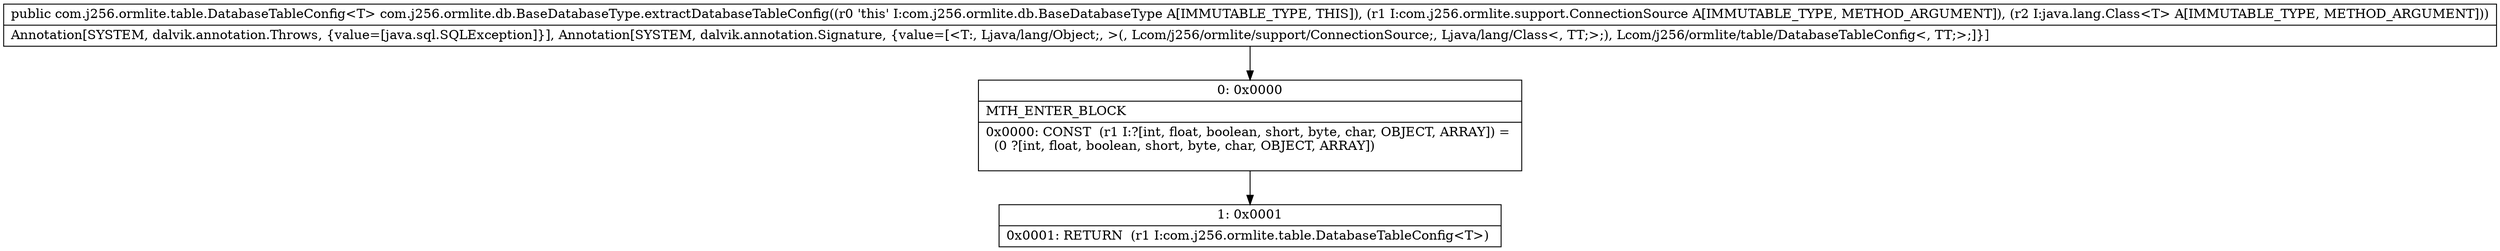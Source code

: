 digraph "CFG forcom.j256.ormlite.db.BaseDatabaseType.extractDatabaseTableConfig(Lcom\/j256\/ormlite\/support\/ConnectionSource;Ljava\/lang\/Class;)Lcom\/j256\/ormlite\/table\/DatabaseTableConfig;" {
Node_0 [shape=record,label="{0\:\ 0x0000|MTH_ENTER_BLOCK\l|0x0000: CONST  (r1 I:?[int, float, boolean, short, byte, char, OBJECT, ARRAY]) = \l  (0 ?[int, float, boolean, short, byte, char, OBJECT, ARRAY])\l \l}"];
Node_1 [shape=record,label="{1\:\ 0x0001|0x0001: RETURN  (r1 I:com.j256.ormlite.table.DatabaseTableConfig\<T\>) \l}"];
MethodNode[shape=record,label="{public com.j256.ormlite.table.DatabaseTableConfig\<T\> com.j256.ormlite.db.BaseDatabaseType.extractDatabaseTableConfig((r0 'this' I:com.j256.ormlite.db.BaseDatabaseType A[IMMUTABLE_TYPE, THIS]), (r1 I:com.j256.ormlite.support.ConnectionSource A[IMMUTABLE_TYPE, METHOD_ARGUMENT]), (r2 I:java.lang.Class\<T\> A[IMMUTABLE_TYPE, METHOD_ARGUMENT]))  | Annotation[SYSTEM, dalvik.annotation.Throws, \{value=[java.sql.SQLException]\}], Annotation[SYSTEM, dalvik.annotation.Signature, \{value=[\<T:, Ljava\/lang\/Object;, \>(, Lcom\/j256\/ormlite\/support\/ConnectionSource;, Ljava\/lang\/Class\<, TT;\>;), Lcom\/j256\/ormlite\/table\/DatabaseTableConfig\<, TT;\>;]\}]\l}"];
MethodNode -> Node_0;
Node_0 -> Node_1;
}

